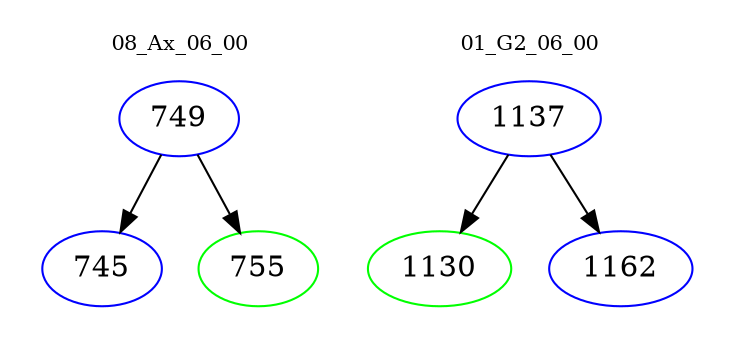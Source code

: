 digraph{
subgraph cluster_0 {
color = white
label = "08_Ax_06_00";
fontsize=10;
T0_749 [label="749", color="blue"]
T0_749 -> T0_745 [color="black"]
T0_745 [label="745", color="blue"]
T0_749 -> T0_755 [color="black"]
T0_755 [label="755", color="green"]
}
subgraph cluster_1 {
color = white
label = "01_G2_06_00";
fontsize=10;
T1_1137 [label="1137", color="blue"]
T1_1137 -> T1_1130 [color="black"]
T1_1130 [label="1130", color="green"]
T1_1137 -> T1_1162 [color="black"]
T1_1162 [label="1162", color="blue"]
}
}
